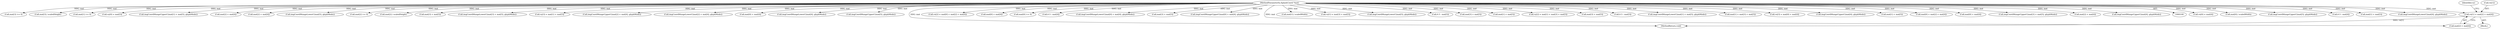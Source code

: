 digraph "0_poppler_a9b8ab4657dec65b8b86c225d12c533ad7e984e2@array" {
"1000154" [label="(Call,vx[1] = mat[2] + mat[4])"];
"1000105" [label="(MethodParameterIn,SplashCoord *mat)"];
"1000140" [label="(Call,vx[0] = mat[4])"];
"1000552" [label="(Call,mat[0] / scaledWidth)"];
"1000418" [label="(Call,imgCoordMungeUpperC(mat[5], glyphMode))"];
"1000154" [label="(Call,vx[1] = mat[2] + mat[4])"];
"1001682" [label="(Call,0.5 - mat[4])"];
"1000424" [label="(Call,mat[1] + mat[5])"];
"1000459" [label="(Call,imgCoordMungeLowerC(mat[4], glyphMode))"];
"1000155" [label="(Call,vx[1])"];
"1000484" [label="(Call,mat[3] >= 0)"];
"1000167" [label="(Identifier,vy)"];
"1000573" [label="(Call,mat[3] / scaledHeight)"];
"1000390" [label="(Call,mat[1] >= 0)"];
"1000147" [label="(Call,vy[0] = mat[5])"];
"1000399" [label="(Call,imgCoordMungeUpperC(mat[1] + mat[5], glyphMode))"];
"1000475" [label="(Call,mat[2] + mat[4])"];
"1000451" [label="(Call,mat[2] + mat[4])"];
"1000408" [label="(Call,imgCoordMungeLowerC(mat[5], glyphMode))"];
"1000441" [label="(Call,mat[2] >= 0)"];
"1000566" [label="(Call,mat[2] / scaledHeight)"];
"1000169" [label="(Call,mat[3] + mat[5])"];
"1000517" [label="(Call,imgCoordMungeLowerC(mat[3] + mat[5], glyphMode))"];
"1000217" [label="(Call,vy[3] = mat[1] + mat[5])"];
"1000450" [label="(Call,imgCoordMungeUpperC(mat[2] + mat[4], glyphMode))"];
"1000474" [label="(Call,imgCoordMungeLowerC(mat[2] + mat[4], glyphMode))"];
"1000210" [label="(Call,mat[0] + mat[4])"];
"1000365" [label="(Call,imgCoordMungeLowerC(mat[4], glyphMode))"];
"1000512" [label="(Call,imgCoordMungeUpperC(mat[5], glyphMode))"];
"1001774" [label="(MethodReturn,void)"];
"1000176" [label="(Call,vx[2] = mat[0] + mat[2] + mat[4])"];
"1000357" [label="(Call,mat[0] + mat[4])"];
"1000347" [label="(Call,mat[0] >= 0)"];
"1001656" [label="(Call,0.5 - mat[4])"];
"1000380" [label="(Call,imgCoordMungeLowerC(mat[0] + mat[4], glyphMode))"];
"1000199" [label="(Call,mat[3] + mat[5])"];
"1000356" [label="(Call,imgCoordMungeUpperC(mat[0] + mat[4], glyphMode))"];
"1000158" [label="(Call,mat[2] + mat[4])"];
"1000559" [label="(Call,mat[1] / scaledWidth)"];
"1000165" [label="(Call,vy[1] = mat[3] + mat[5])"];
"1000502" [label="(Call,imgCoordMungeLowerC(mat[5], glyphMode))"];
"1001667" [label="(Call,0.5 - mat[5])"];
"1000494" [label="(Call,mat[3] + mat[5])"];
"1000221" [label="(Call,mat[1] + mat[5])"];
"1000191" [label="(Call,vy[2] = mat[1] + mat[3] + mat[5])"];
"1000518" [label="(Call,mat[3] + mat[5])"];
"1001693" [label="(Call,0.5 - mat[5])"];
"1000423" [label="(Call,imgCoordMungeLowerC(mat[1] + mat[5], glyphMode))"];
"1000107" [label="(Block,)"];
"1000195" [label="(Call,mat[1] + mat[3] + mat[5])"];
"1000206" [label="(Call,vx[3] = mat[0] + mat[4])"];
"1000375" [label="(Call,imgCoordMungeUpperC(mat[4], glyphMode))"];
"1000400" [label="(Call,mat[1] + mat[5])"];
"1000180" [label="(Call,mat[0] + mat[2] + mat[4])"];
"1000381" [label="(Call,mat[0] + mat[4])"];
"1000493" [label="(Call,imgCoordMungeUpperC(mat[3] + mat[5], glyphMode))"];
"1000105" [label="(MethodParameterIn,SplashCoord *mat)"];
"1000184" [label="(Call,mat[2] + mat[4])"];
"1000469" [label="(Call,imgCoordMungeUpperC(mat[4], glyphMode))"];
"1000154" -> "1000107"  [label="AST: "];
"1000154" -> "1000158"  [label="CFG: "];
"1000155" -> "1000154"  [label="AST: "];
"1000158" -> "1000154"  [label="AST: "];
"1000167" -> "1000154"  [label="CFG: "];
"1000154" -> "1001774"  [label="DDG: vx[1]"];
"1000105" -> "1000154"  [label="DDG: mat"];
"1000105" -> "1000100"  [label="AST: "];
"1000105" -> "1001774"  [label="DDG: mat"];
"1000105" -> "1000140"  [label="DDG: mat"];
"1000105" -> "1000147"  [label="DDG: mat"];
"1000105" -> "1000158"  [label="DDG: mat"];
"1000105" -> "1000165"  [label="DDG: mat"];
"1000105" -> "1000169"  [label="DDG: mat"];
"1000105" -> "1000176"  [label="DDG: mat"];
"1000105" -> "1000180"  [label="DDG: mat"];
"1000105" -> "1000184"  [label="DDG: mat"];
"1000105" -> "1000191"  [label="DDG: mat"];
"1000105" -> "1000195"  [label="DDG: mat"];
"1000105" -> "1000199"  [label="DDG: mat"];
"1000105" -> "1000206"  [label="DDG: mat"];
"1000105" -> "1000210"  [label="DDG: mat"];
"1000105" -> "1000217"  [label="DDG: mat"];
"1000105" -> "1000221"  [label="DDG: mat"];
"1000105" -> "1000347"  [label="DDG: mat"];
"1000105" -> "1000356"  [label="DDG: mat"];
"1000105" -> "1000357"  [label="DDG: mat"];
"1000105" -> "1000365"  [label="DDG: mat"];
"1000105" -> "1000375"  [label="DDG: mat"];
"1000105" -> "1000380"  [label="DDG: mat"];
"1000105" -> "1000381"  [label="DDG: mat"];
"1000105" -> "1000390"  [label="DDG: mat"];
"1000105" -> "1000399"  [label="DDG: mat"];
"1000105" -> "1000400"  [label="DDG: mat"];
"1000105" -> "1000408"  [label="DDG: mat"];
"1000105" -> "1000418"  [label="DDG: mat"];
"1000105" -> "1000423"  [label="DDG: mat"];
"1000105" -> "1000424"  [label="DDG: mat"];
"1000105" -> "1000441"  [label="DDG: mat"];
"1000105" -> "1000450"  [label="DDG: mat"];
"1000105" -> "1000451"  [label="DDG: mat"];
"1000105" -> "1000459"  [label="DDG: mat"];
"1000105" -> "1000469"  [label="DDG: mat"];
"1000105" -> "1000474"  [label="DDG: mat"];
"1000105" -> "1000475"  [label="DDG: mat"];
"1000105" -> "1000484"  [label="DDG: mat"];
"1000105" -> "1000493"  [label="DDG: mat"];
"1000105" -> "1000494"  [label="DDG: mat"];
"1000105" -> "1000502"  [label="DDG: mat"];
"1000105" -> "1000512"  [label="DDG: mat"];
"1000105" -> "1000517"  [label="DDG: mat"];
"1000105" -> "1000518"  [label="DDG: mat"];
"1000105" -> "1000552"  [label="DDG: mat"];
"1000105" -> "1000559"  [label="DDG: mat"];
"1000105" -> "1000566"  [label="DDG: mat"];
"1000105" -> "1000573"  [label="DDG: mat"];
"1000105" -> "1001656"  [label="DDG: mat"];
"1000105" -> "1001667"  [label="DDG: mat"];
"1000105" -> "1001682"  [label="DDG: mat"];
"1000105" -> "1001693"  [label="DDG: mat"];
}
